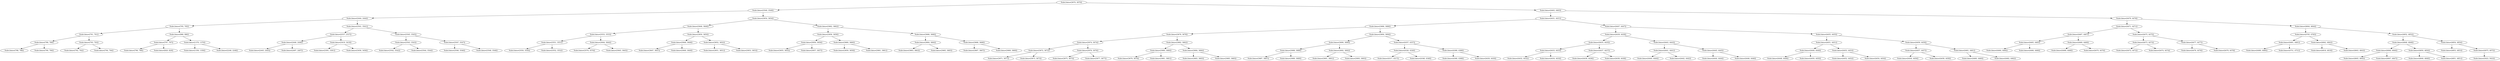 digraph G{
1402710237 [label="Node{data=[3670, 3670]}"]
1402710237 -> 1011641699
1011641699 [label="Node{data=[3549, 3549]}"]
1011641699 -> 1996949324
1996949324 [label="Node{data=[2444, 2444]}"]
1996949324 -> 1290263801
1290263801 [label="Node{data=[795, 795]}"]
1290263801 -> 1110722808
1110722808 [label="Node{data=[791, 791]}"]
1110722808 -> 499913384
499913384 [label="Node{data=[789, 789]}"]
499913384 -> 1388206906
1388206906 [label="Node{data=[788, 788]}"]
499913384 -> 550262144
550262144 [label="Node{data=[790, 790]}"]
1110722808 -> 1080015593
1080015593 [label="Node{data=[793, 793]}"]
1080015593 -> 1039907096
1039907096 [label="Node{data=[792, 792]}"]
1080015593 -> 498876950
498876950 [label="Node{data=[794, 794]}"]
1290263801 -> 1595827316
1595827316 [label="Node{data=[986, 986]}"]
1595827316 -> 1646990732
1646990732 [label="Node{data=[797, 797]}"]
1646990732 -> 41436072
41436072 [label="Node{data=[796, 796]}"]
1646990732 -> 2108361987
2108361987 [label="Node{data=[829, 829]}"]
1595827316 -> 1362815750
1362815750 [label="Node{data=[1370, 1370]}"]
1362815750 -> 1795625944
1795625944 [label="Node{data=[1356, 1356]}"]
1362815750 -> 723675155
723675155 [label="Node{data=[2248, 2248]}"]
1996949324 -> 239381345
239381345 [label="Node{data=[3541, 3541]}"]
239381345 -> 144708468
144708468 [label="Node{data=[2537, 2537]}"]
144708468 -> 1542080619
1542080619 [label="Node{data=[2446, 2446]}"]
1542080619 -> 1664143861
1664143861 [label="Node{data=[2445, 2445]}"]
1542080619 -> 1208250705
1208250705 [label="Node{data=[2497, 2497]}"]
144708468 -> 1085792406
1085792406 [label="Node{data=[3419, 3419]}"]
1085792406 -> 1226265083
1226265083 [label="Node{data=[3391, 3391]}"]
1085792406 -> 751672917
751672917 [label="Node{data=[3458, 3458]}"]
239381345 -> 1202252900
1202252900 [label="Node{data=[3545, 3545]}"]
1202252900 -> 954472279
954472279 [label="Node{data=[3543, 3543]}"]
954472279 -> 1267663161
1267663161 [label="Node{data=[3542, 3542]}"]
954472279 -> 200282411
200282411 [label="Node{data=[3544, 3544]}"]
1202252900 -> 196806653
196806653 [label="Node{data=[3547, 3547]}"]
196806653 -> 335411058
335411058 [label="Node{data=[3546, 3546]}"]
196806653 -> 550025981
550025981 [label="Node{data=[3548, 3548]}"]
1011641699 -> 733650566
733650566 [label="Node{data=[3654, 3654]}"]
733650566 -> 2028855523
2028855523 [label="Node{data=[3646, 3646]}"]
2028855523 -> 72863467
72863467 [label="Node{data=[3553, 3553]}"]
72863467 -> 1638765518
1638765518 [label="Node{data=[3551, 3551]}"]
1638765518 -> 513572819
513572819 [label="Node{data=[3550, 3550]}"]
1638765518 -> 157380123
157380123 [label="Node{data=[3552, 3552]}"]
72863467 -> 863754570
863754570 [label="Node{data=[3644, 3644]}"]
863754570 -> 1044713224
1044713224 [label="Node{data=[3576, 3576]}"]
863754570 -> 1138396660
1138396660 [label="Node{data=[3645, 3645]}"]
2028855523 -> 1103704610
1103704610 [label="Node{data=[3650, 3650]}"]
1103704610 -> 747967192
747967192 [label="Node{data=[3648, 3648]}"]
747967192 -> 985556237
985556237 [label="Node{data=[3647, 3647]}"]
747967192 -> 756873859
756873859 [label="Node{data=[3649, 3649]}"]
1103704610 -> 634160416
634160416 [label="Node{data=[3652, 3652]}"]
634160416 -> 558579859
558579859 [label="Node{data=[3651, 3651]}"]
634160416 -> 1746198458
1746198458 [label="Node{data=[3653, 3653]}"]
733650566 -> 571926745
571926745 [label="Node{data=[3662, 3662]}"]
571926745 -> 1664257086
1664257086 [label="Node{data=[3658, 3658]}"]
1664257086 -> 403048211
403048211 [label="Node{data=[3656, 3656]}"]
403048211 -> 1453453990
1453453990 [label="Node{data=[3655, 3655]}"]
403048211 -> 1130666123
1130666123 [label="Node{data=[3657, 3657]}"]
1664257086 -> 876658597
876658597 [label="Node{data=[3660, 3660]}"]
876658597 -> 483793057
483793057 [label="Node{data=[3659, 3659]}"]
876658597 -> 1161559391
1161559391 [label="Node{data=[3661, 3661]}"]
571926745 -> 586978739
586978739 [label="Node{data=[3666, 3666]}"]
586978739 -> 326155230
326155230 [label="Node{data=[3664, 3664]}"]
326155230 -> 1062189569
1062189569 [label="Node{data=[3663, 3663]}"]
326155230 -> 621046194
621046194 [label="Node{data=[3665, 3665]}"]
586978739 -> 1670586796
1670586796 [label="Node{data=[3668, 3668]}"]
1670586796 -> 1974192203
1974192203 [label="Node{data=[3667, 3667]}"]
1670586796 -> 930544461
930544461 [label="Node{data=[3669, 3669]}"]
1402710237 -> 834231784
834231784 [label="Node{data=[4463, 4463]}"]
834231784 -> 1272808498
1272808498 [label="Node{data=[4431, 4431]}"]
1272808498 -> 1621091474
1621091474 [label="Node{data=[3686, 3686]}"]
1621091474 -> 1614010207
1614010207 [label="Node{data=[3678, 3678]}"]
1614010207 -> 463376556
463376556 [label="Node{data=[3674, 3674]}"]
463376556 -> 1011182585
1011182585 [label="Node{data=[3672, 3672]}"]
1011182585 -> 593605527
593605527 [label="Node{data=[3671, 3671]}"]
1011182585 -> 1561727371
1561727371 [label="Node{data=[3673, 3673]}"]
463376556 -> 845341045
845341045 [label="Node{data=[3676, 3676]}"]
845341045 -> 636440163
636440163 [label="Node{data=[3675, 3675]}"]
845341045 -> 188529730
188529730 [label="Node{data=[3677, 3677]}"]
1614010207 -> 1724608231
1724608231 [label="Node{data=[3682, 3682]}"]
1724608231 -> 1124549122
1124549122 [label="Node{data=[3680, 3680]}"]
1124549122 -> 482644055
482644055 [label="Node{data=[3679, 3679]}"]
1124549122 -> 1928655137
1928655137 [label="Node{data=[3681, 3681]}"]
1724608231 -> 1333073358
1333073358 [label="Node{data=[3684, 3684]}"]
1333073358 -> 916150640
916150640 [label="Node{data=[3683, 3683]}"]
1333073358 -> 241508828
241508828 [label="Node{data=[3685, 3685]}"]
1621091474 -> 1540203720
1540203720 [label="Node{data=[3694, 3694]}"]
1540203720 -> 1022427418
1022427418 [label="Node{data=[3690, 3690]}"]
1022427418 -> 1355648813
1355648813 [label="Node{data=[3688, 3688]}"]
1355648813 -> 2004954921
2004954921 [label="Node{data=[3687, 3687]}"]
1355648813 -> 1104948981
1104948981 [label="Node{data=[3689, 3689]}"]
1022427418 -> 1972444677
1972444677 [label="Node{data=[3692, 3692]}"]
1972444677 -> 1226392445
1226392445 [label="Node{data=[3691, 3691]}"]
1972444677 -> 933221648
933221648 [label="Node{data=[3693, 3693]}"]
1540203720 -> 387251856
387251856 [label="Node{data=[4357, 4357]}"]
387251856 -> 1787341633
1787341633 [label="Node{data=[4326, 4326]}"]
1787341633 -> 1762205638
1762205638 [label="Node{data=[4317, 4317]}"]
1787341633 -> 553087138
553087138 [label="Node{data=[4348, 4348]}"]
387251856 -> 279444050
279444050 [label="Node{data=[4389, 4389]}"]
279444050 -> 1071286692
1071286692 [label="Node{data=[4368, 4368]}"]
279444050 -> 504121014
504121014 [label="Node{data=[4430, 4430]}"]
1272808498 -> 90523573
90523573 [label="Node{data=[4447, 4447]}"]
90523573 -> 708790305
708790305 [label="Node{data=[4439, 4439]}"]
708790305 -> 1103324011
1103324011 [label="Node{data=[4435, 4435]}"]
1103324011 -> 1023849491
1023849491 [label="Node{data=[4433, 4433]}"]
1023849491 -> 317785321
317785321 [label="Node{data=[4432, 4432]}"]
1023849491 -> 1121921238
1121921238 [label="Node{data=[4434, 4434]}"]
1103324011 -> 417190877
417190877 [label="Node{data=[4437, 4437]}"]
417190877 -> 275995385
275995385 [label="Node{data=[4436, 4436]}"]
417190877 -> 180339282
180339282 [label="Node{data=[4438, 4438]}"]
708790305 -> 824033867
824033867 [label="Node{data=[4443, 4443]}"]
824033867 -> 1202240654
1202240654 [label="Node{data=[4441, 4441]}"]
1202240654 -> 1300664848
1300664848 [label="Node{data=[4440, 4440]}"]
1202240654 -> 970941600
970941600 [label="Node{data=[4442, 4442]}"]
824033867 -> 1712318026
1712318026 [label="Node{data=[4445, 4445]}"]
1712318026 -> 1690397385
1690397385 [label="Node{data=[4444, 4444]}"]
1712318026 -> 497971795
497971795 [label="Node{data=[4446, 4446]}"]
90523573 -> 1595342626
1595342626 [label="Node{data=[4455, 4455]}"]
1595342626 -> 1177710396
1177710396 [label="Node{data=[4451, 4451]}"]
1177710396 -> 692765201
692765201 [label="Node{data=[4449, 4449]}"]
692765201 -> 1201148289
1201148289 [label="Node{data=[4448, 4448]}"]
692765201 -> 790563263
790563263 [label="Node{data=[4450, 4450]}"]
1177710396 -> 2046941423
2046941423 [label="Node{data=[4453, 4453]}"]
2046941423 -> 86300660
86300660 [label="Node{data=[4452, 4452]}"]
2046941423 -> 37210824
37210824 [label="Node{data=[4454, 4454]}"]
1595342626 -> 1429371328
1429371328 [label="Node{data=[4459, 4459]}"]
1429371328 -> 553649449
553649449 [label="Node{data=[4457, 4457]}"]
553649449 -> 37285258
37285258 [label="Node{data=[4456, 4456]}"]
553649449 -> 1046812303
1046812303 [label="Node{data=[4458, 4458]}"]
1429371328 -> 2027914490
2027914490 [label="Node{data=[4461, 4461]}"]
2027914490 -> 1507327877
1507327877 [label="Node{data=[4460, 4460]}"]
2027914490 -> 482741640
482741640 [label="Node{data=[4462, 4462]}"]
834231784 -> 176267761
176267761 [label="Node{data=[4479, 4479]}"]
176267761 -> 243076111
243076111 [label="Node{data=[4471, 4471]}"]
243076111 -> 1748038034
1748038034 [label="Node{data=[4467, 4467]}"]
1748038034 -> 1144396625
1144396625 [label="Node{data=[4465, 4465]}"]
1144396625 -> 1136632847
1136632847 [label="Node{data=[4464, 4464]}"]
1144396625 -> 625267971
625267971 [label="Node{data=[4466, 4466]}"]
1748038034 -> 1243024472
1243024472 [label="Node{data=[4469, 4469]}"]
1243024472 -> 1049586392
1049586392 [label="Node{data=[4468, 4468]}"]
1243024472 -> 3030746
3030746 [label="Node{data=[4470, 4470]}"]
243076111 -> 62983953
62983953 [label="Node{data=[4475, 4475]}"]
62983953 -> 1908844285
1908844285 [label="Node{data=[4473, 4473]}"]
1908844285 -> 886754231
886754231 [label="Node{data=[4472, 4472]}"]
1908844285 -> 1173617432
1173617432 [label="Node{data=[4474, 4474]}"]
62983953 -> 1321327920
1321327920 [label="Node{data=[4477, 4477]}"]
1321327920 -> 183790427
183790427 [label="Node{data=[4476, 4476]}"]
1321327920 -> 1754369729
1754369729 [label="Node{data=[4478, 4478]}"]
176267761 -> 853578736
853578736 [label="Node{data=[4844, 4844]}"]
853578736 -> 1921573057
1921573057 [label="Node{data=[4765, 4765]}"]
1921573057 -> 1527772024
1527772024 [label="Node{data=[4481, 4481]}"]
1527772024 -> 1057790302
1057790302 [label="Node{data=[4480, 4480]}"]
1527772024 -> 155574876
155574876 [label="Node{data=[4751, 4751]}"]
1921573057 -> 1023317341
1023317341 [label="Node{data=[4842, 4842]}"]
1023317341 -> 407774601
407774601 [label="Node{data=[4818, 4818]}"]
1023317341 -> 1129552311
1129552311 [label="Node{data=[4843, 4843]}"]
853578736 -> 1705165955
1705165955 [label="Node{data=[4852, 4852]}"]
1705165955 -> 767488279
767488279 [label="Node{data=[4848, 4848]}"]
767488279 -> 1144384324
1144384324 [label="Node{data=[4846, 4846]}"]
1144384324 -> 460610644
460610644 [label="Node{data=[4845, 4845]}"]
1144384324 -> 1744901477
1744901477 [label="Node{data=[4847, 4847]}"]
767488279 -> 846030651
846030651 [label="Node{data=[4850, 4850]}"]
846030651 -> 1508492793
1508492793 [label="Node{data=[4849, 4849]}"]
846030651 -> 1615246444
1615246444 [label="Node{data=[4851, 4851]}"]
1705165955 -> 9191228
9191228 [label="Node{data=[4854, 4854]}"]
9191228 -> 1501676713
1501676713 [label="Node{data=[4853, 4853]}"]
9191228 -> 1322259565
1322259565 [label="Node{data=[4975, 4975]}"]
1322259565 -> 467676175
467676175 [label="Node{data=[5023, 5023]}"]
}